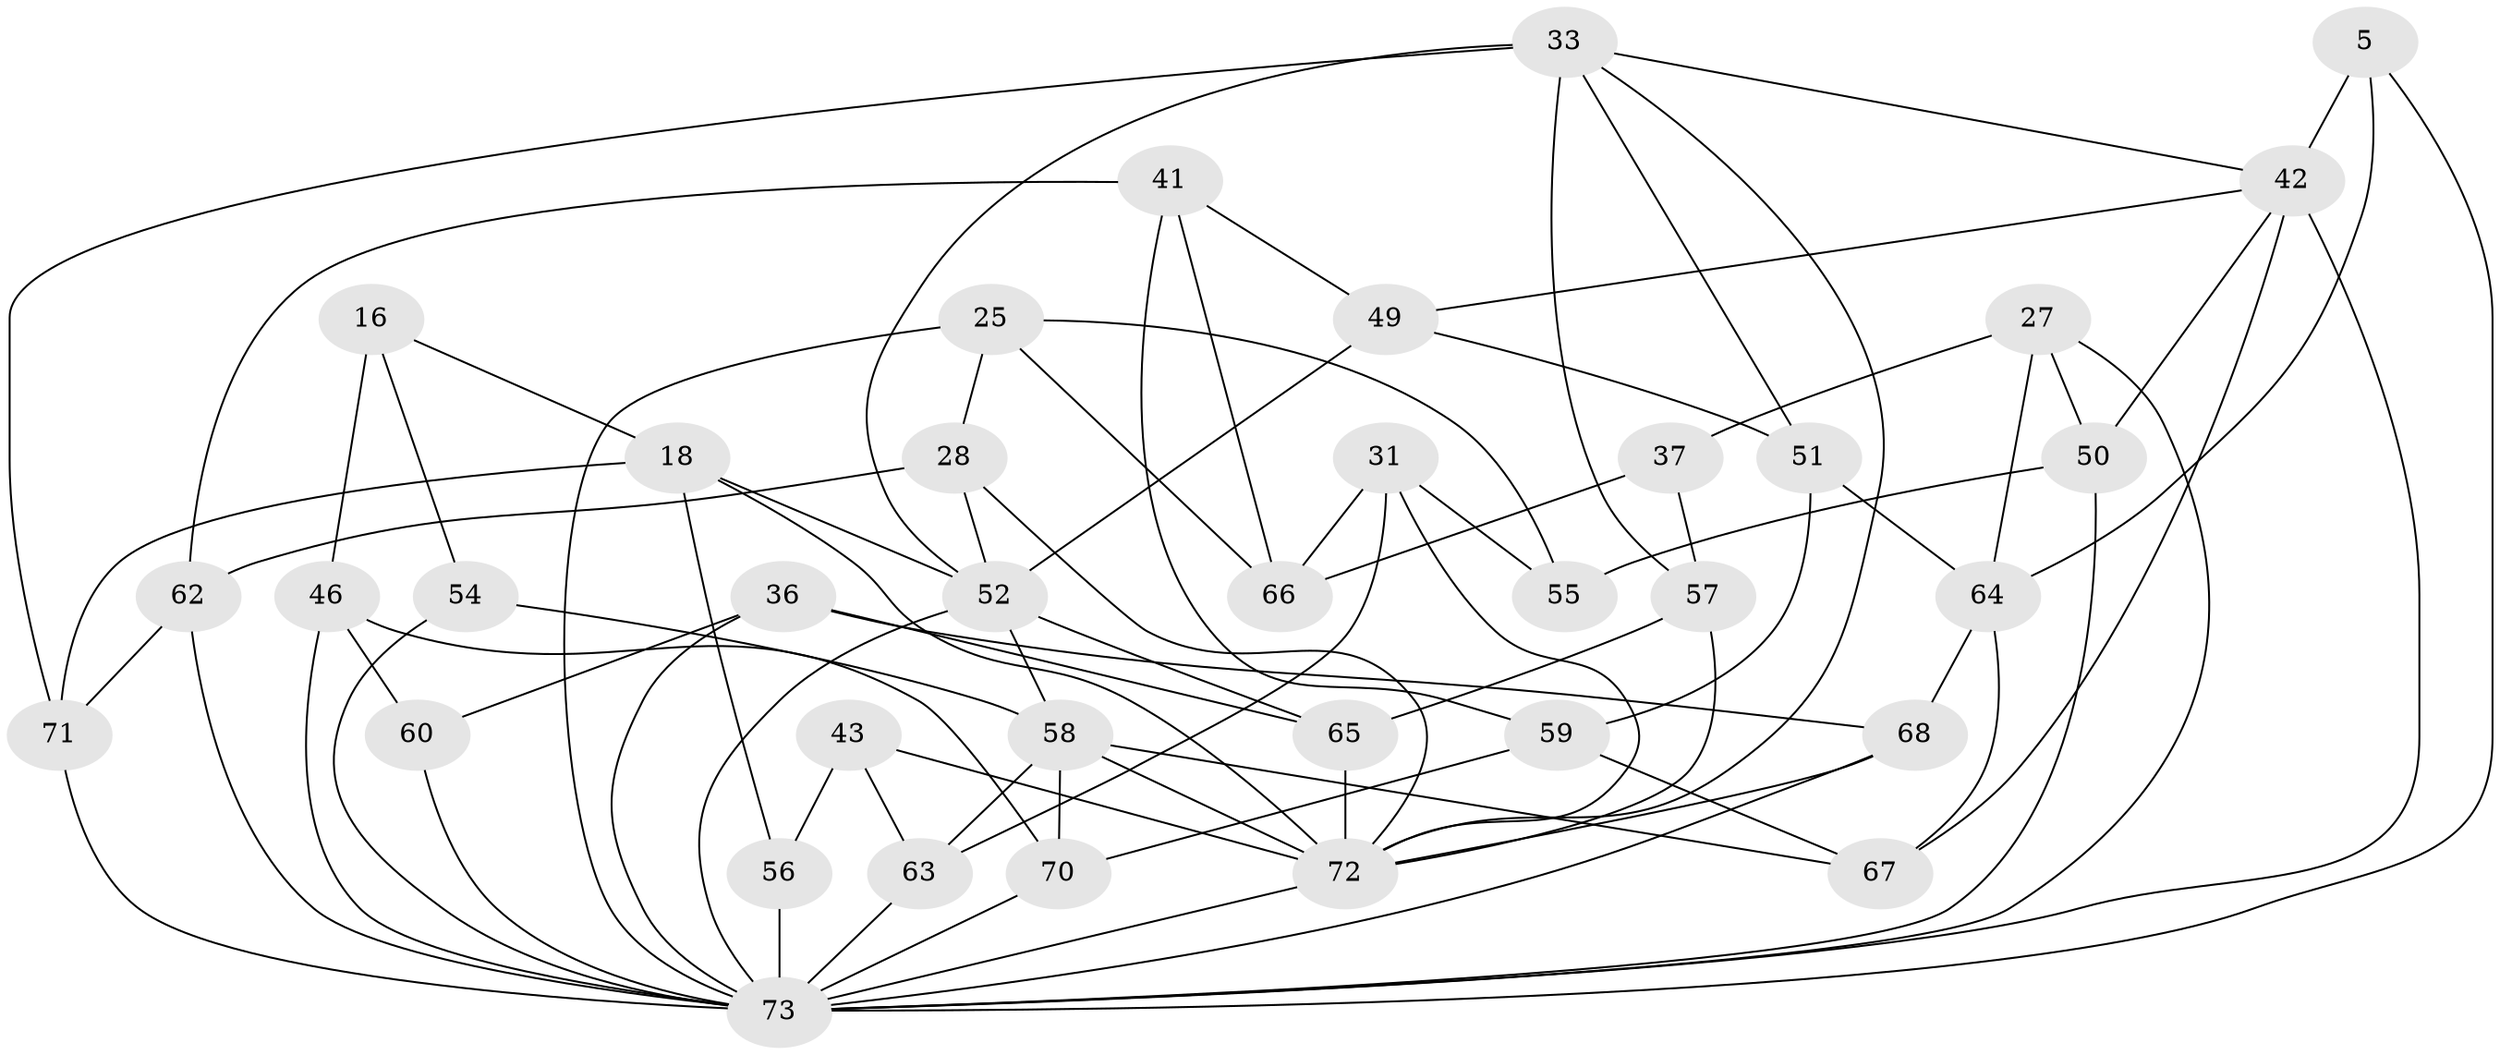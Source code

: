 // original degree distribution, {4: 1.0}
// Generated by graph-tools (version 1.1) at 2025/02/03/04/25 22:02:42]
// undirected, 36 vertices, 83 edges
graph export_dot {
graph [start="1"]
  node [color=gray90,style=filled];
  5;
  16;
  18 [super="+1"];
  25;
  27;
  28;
  31;
  33 [super="+4+19"];
  36 [super="+32"];
  37;
  41;
  42 [super="+3+22"];
  43;
  46 [super="+26"];
  49;
  50 [super="+23"];
  51;
  52 [super="+48+8+17"];
  54;
  55;
  56 [super="+34"];
  57 [super="+9"];
  58 [super="+15"];
  59;
  60;
  62;
  63;
  64 [super="+45"];
  65 [super="+35+38"];
  66;
  67;
  68 [super="+20+61"];
  70;
  71 [super="+29"];
  72 [super="+12+47+69"];
  73 [super="+24+30+53"];
  5 -- 42 [weight=2];
  5 -- 64;
  5 -- 73;
  16 -- 54;
  16 -- 18;
  16 -- 46 [weight=2];
  18 -- 72;
  18 -- 71 [weight=2];
  18 -- 56;
  18 -- 52;
  25 -- 28;
  25 -- 66;
  25 -- 55;
  25 -- 73;
  27 -- 37;
  27 -- 73;
  27 -- 50;
  27 -- 64;
  28 -- 62;
  28 -- 52;
  28 -- 72;
  31 -- 55;
  31 -- 63;
  31 -- 72;
  31 -- 66;
  33 -- 72;
  33 -- 57 [weight=2];
  33 -- 51;
  33 -- 52 [weight=2];
  33 -- 71;
  33 -- 42;
  36 -- 65 [weight=2];
  36 -- 68 [weight=2];
  36 -- 60;
  36 -- 73;
  37 -- 57 [weight=2];
  37 -- 66;
  41 -- 66;
  41 -- 59;
  41 -- 62;
  41 -- 49;
  42 -- 73 [weight=2];
  42 -- 49;
  42 -- 50;
  42 -- 67;
  43 -- 63;
  43 -- 56 [weight=2];
  43 -- 72;
  46 -- 60 [weight=2];
  46 -- 70;
  46 -- 73;
  49 -- 51;
  49 -- 52;
  50 -- 55 [weight=2];
  50 -- 73 [weight=2];
  51 -- 64;
  51 -- 59;
  52 -- 65 [weight=2];
  52 -- 58;
  52 -- 73 [weight=4];
  54 -- 58;
  54 -- 73 [weight=2];
  56 -- 73 [weight=3];
  57 -- 65;
  57 -- 72;
  58 -- 70;
  58 -- 63;
  58 -- 72;
  58 -- 67;
  59 -- 67;
  59 -- 70;
  60 -- 73;
  62 -- 71;
  62 -- 73;
  63 -- 73;
  64 -- 67;
  64 -- 68 [weight=2];
  65 -- 72 [weight=3];
  68 -- 72;
  68 -- 73 [weight=3];
  70 -- 73;
  71 -- 73 [weight=2];
  72 -- 73;
}
